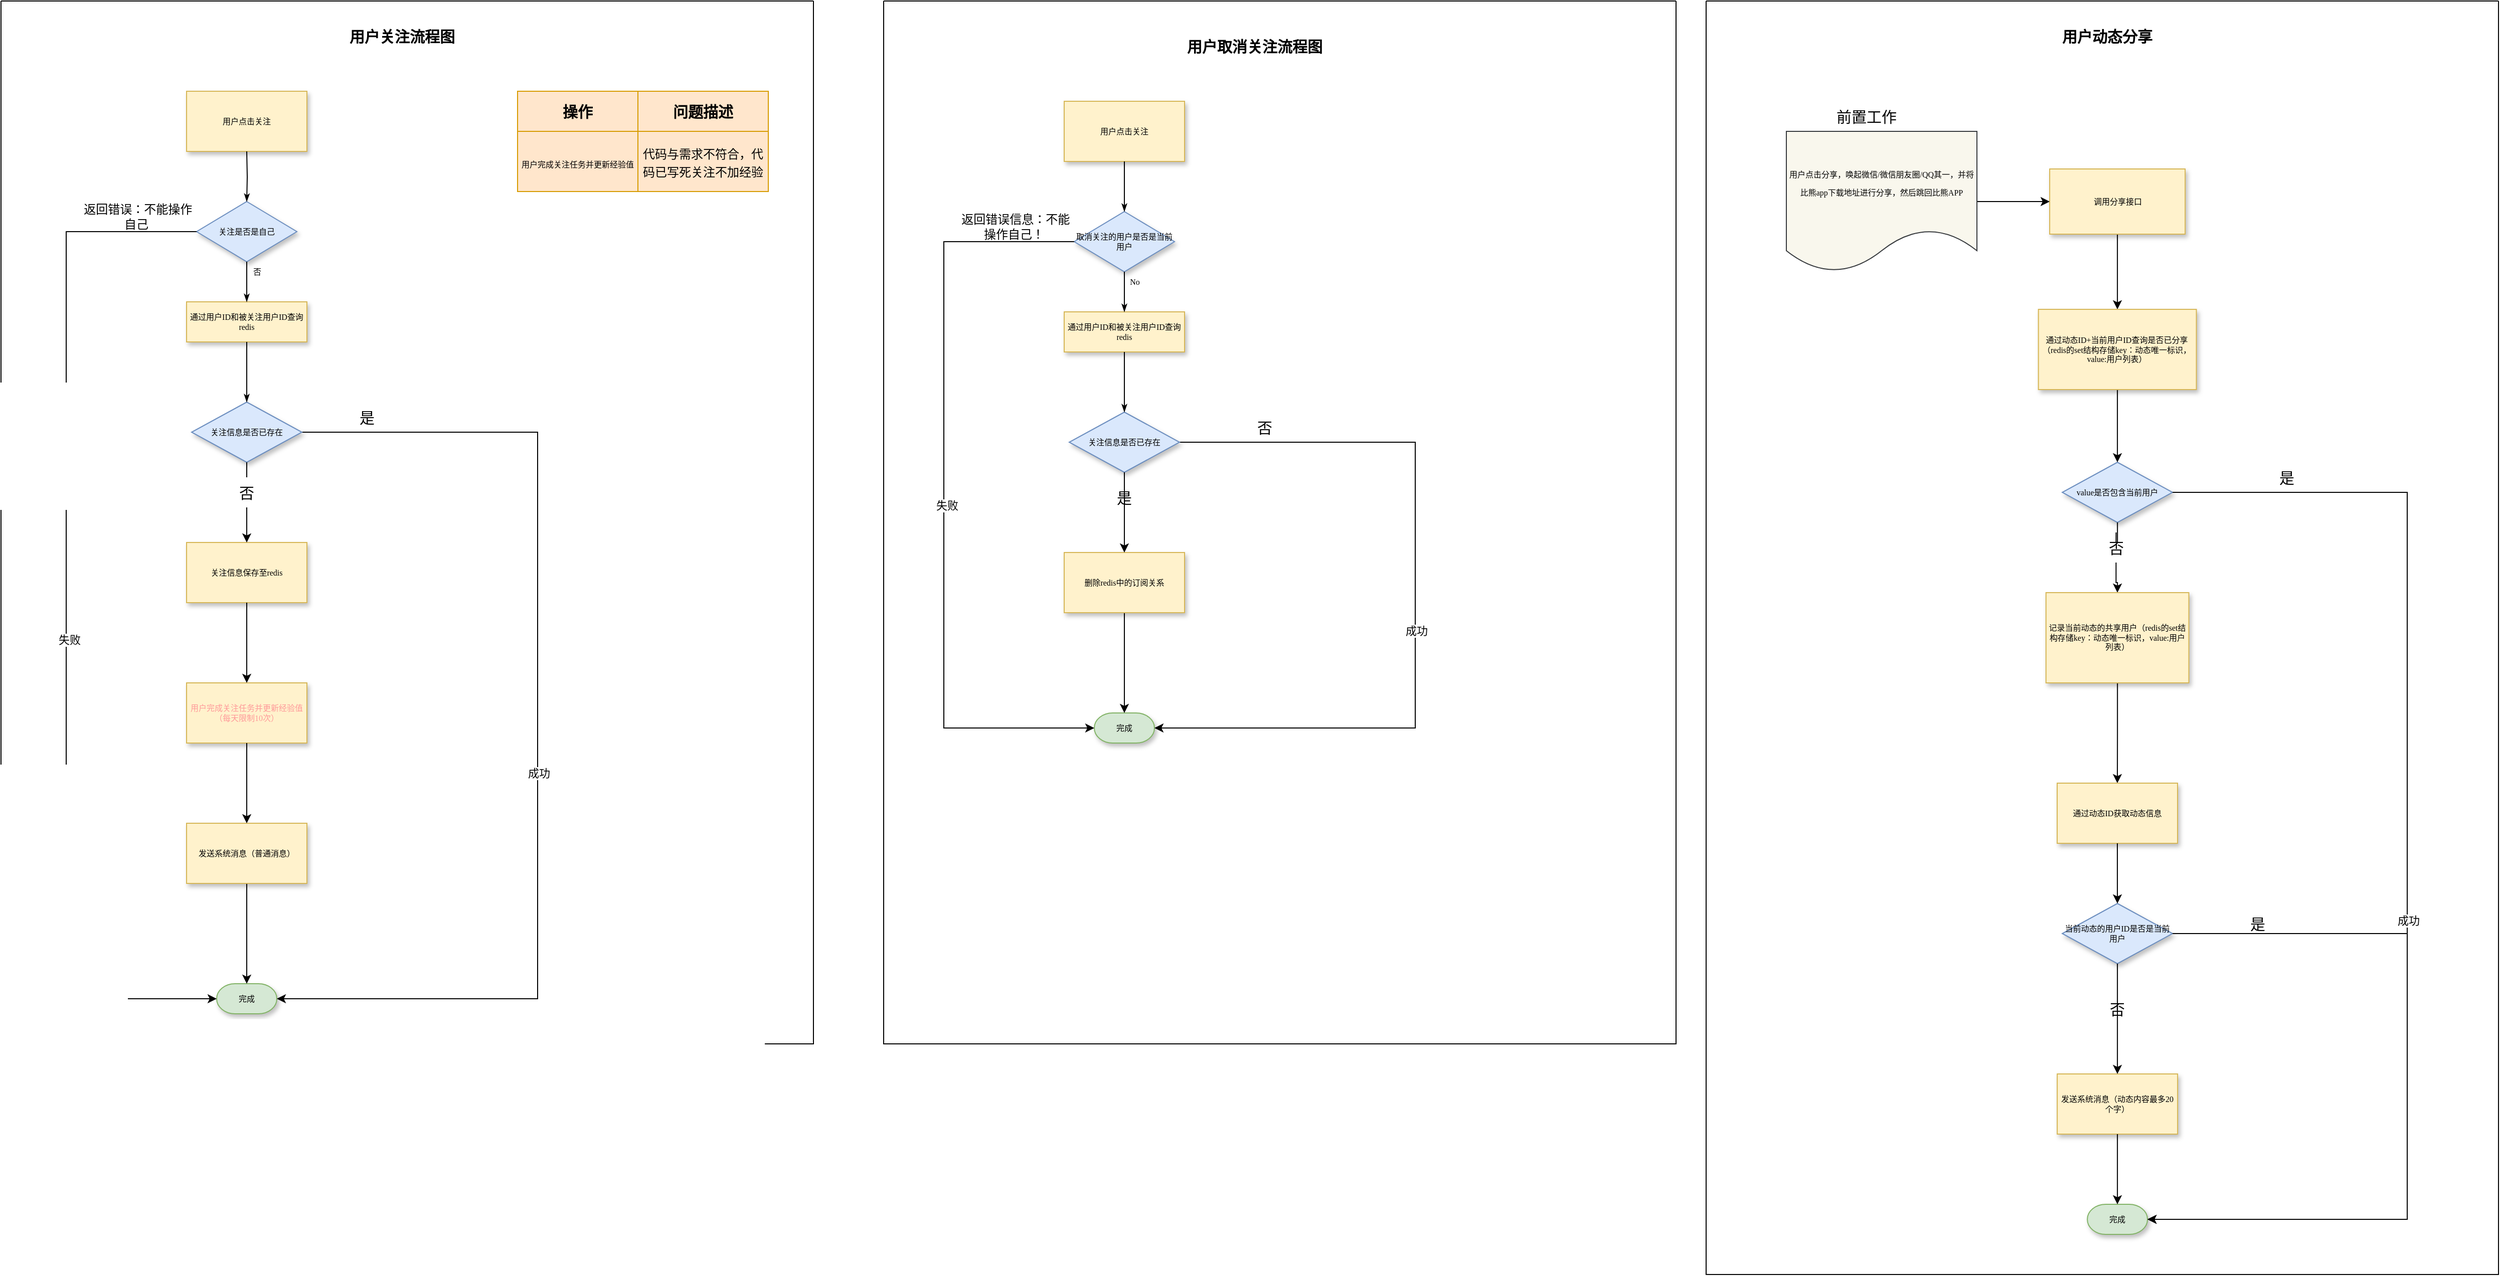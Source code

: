 <mxfile version="20.5.1" type="github">
  <diagram name="Page-1" id="edf60f1a-56cd-e834-aa8a-f176f3a09ee4">
    <mxGraphModel dx="1497" dy="4236" grid="1" gridSize="10" guides="1" tooltips="1" connect="1" arrows="1" fold="1" page="1" pageScale="1" pageWidth="1100" pageHeight="850" background="none" math="0" shadow="0">
      <root>
        <mxCell id="0" />
        <mxCell id="1" parent="0" />
        <mxCell id="u8aLhIWjFpgA2ZNdwiho-162" value="" style="swimlane;startSize=0;labelBackgroundColor=none;fontSize=15;fontColor=#000000;" vertex="1" parent="1">
          <mxGeometry x="50" y="-3060" width="810" height="1040" as="geometry" />
        </mxCell>
        <mxCell id="u8aLhIWjFpgA2ZNdwiho-105" value="用户点击关注" style="rounded=0;whiteSpace=wrap;html=1;shadow=1;labelBackgroundColor=none;strokeWidth=1;fontFamily=Verdana;fontSize=8;align=center;fillColor=#fff2cc;strokeColor=#d6b656;" vertex="1" parent="u8aLhIWjFpgA2ZNdwiho-162">
          <mxGeometry x="185" y="90" width="120" height="60" as="geometry" />
        </mxCell>
        <mxCell id="u8aLhIWjFpgA2ZNdwiho-109" value="关注是否是自己" style="rhombus;whiteSpace=wrap;html=1;rounded=0;shadow=1;labelBackgroundColor=none;strokeWidth=1;fontFamily=Verdana;fontSize=8;align=center;fillColor=#dae8fc;strokeColor=#6c8ebf;" vertex="1" parent="u8aLhIWjFpgA2ZNdwiho-162">
          <mxGeometry x="195" y="200" width="100" height="60" as="geometry" />
        </mxCell>
        <mxCell id="u8aLhIWjFpgA2ZNdwiho-104" style="edgeStyle=orthogonalEdgeStyle;rounded=0;html=1;labelBackgroundColor=none;startSize=5;endArrow=classicThin;endFill=1;endSize=5;jettySize=auto;orthogonalLoop=1;strokeWidth=1;fontFamily=Verdana;fontSize=8" edge="1" parent="u8aLhIWjFpgA2ZNdwiho-162" target="u8aLhIWjFpgA2ZNdwiho-109">
          <mxGeometry relative="1" as="geometry">
            <mxPoint x="245" y="150" as="sourcePoint" />
          </mxGeometry>
        </mxCell>
        <mxCell id="u8aLhIWjFpgA2ZNdwiho-111" value="通过用户ID和被关注用户ID查询redis" style="whiteSpace=wrap;html=1;rounded=0;shadow=1;labelBackgroundColor=none;strokeWidth=1;fontFamily=Verdana;fontSize=8;align=center;fillColor=#fff2cc;strokeColor=#d6b656;" vertex="1" parent="u8aLhIWjFpgA2ZNdwiho-162">
          <mxGeometry x="185" y="300" width="120" height="40" as="geometry" />
        </mxCell>
        <mxCell id="u8aLhIWjFpgA2ZNdwiho-106" value="否" style="edgeStyle=orthogonalEdgeStyle;rounded=0;html=1;labelBackgroundColor=none;startSize=5;endArrow=classicThin;endFill=1;endSize=5;jettySize=auto;orthogonalLoop=1;strokeWidth=1;fontFamily=Verdana;fontSize=8" edge="1" parent="u8aLhIWjFpgA2ZNdwiho-162" source="u8aLhIWjFpgA2ZNdwiho-109" target="u8aLhIWjFpgA2ZNdwiho-111">
          <mxGeometry x="-0.5" y="10" relative="1" as="geometry">
            <mxPoint as="offset" />
          </mxGeometry>
        </mxCell>
        <mxCell id="u8aLhIWjFpgA2ZNdwiho-112" value="完成" style="strokeWidth=1;html=1;shape=mxgraph.flowchart.terminator;whiteSpace=wrap;rounded=0;shadow=1;labelBackgroundColor=none;fontFamily=Verdana;fontSize=8;align=center;fillColor=#d5e8d4;strokeColor=#82b366;" vertex="1" parent="u8aLhIWjFpgA2ZNdwiho-162">
          <mxGeometry x="215" y="980" width="60" height="30" as="geometry" />
        </mxCell>
        <mxCell id="u8aLhIWjFpgA2ZNdwiho-107" style="edgeStyle=orthogonalEdgeStyle;rounded=0;orthogonalLoop=1;jettySize=auto;html=1;entryX=0;entryY=0.5;entryDx=0;entryDy=0;entryPerimeter=0;" edge="1" parent="u8aLhIWjFpgA2ZNdwiho-162" source="u8aLhIWjFpgA2ZNdwiho-109" target="u8aLhIWjFpgA2ZNdwiho-112">
          <mxGeometry relative="1" as="geometry">
            <Array as="points">
              <mxPoint x="65" y="230" />
              <mxPoint x="65" y="995" />
            </Array>
          </mxGeometry>
        </mxCell>
        <mxCell id="u8aLhIWjFpgA2ZNdwiho-108" value="失败" style="edgeLabel;html=1;align=center;verticalAlign=middle;resizable=0;points=[];" vertex="1" connectable="0" parent="u8aLhIWjFpgA2ZNdwiho-107">
          <mxGeometry x="0.028" y="3" relative="1" as="geometry">
            <mxPoint as="offset" />
          </mxGeometry>
        </mxCell>
        <mxCell id="u8aLhIWjFpgA2ZNdwiho-113" value="&amp;nbsp;返回错误：不能操作自己" style="text;html=1;strokeColor=none;fillColor=none;align=center;verticalAlign=middle;whiteSpace=wrap;rounded=0;" vertex="1" parent="u8aLhIWjFpgA2ZNdwiho-162">
          <mxGeometry x="75" y="200" width="120" height="30" as="geometry" />
        </mxCell>
        <mxCell id="u8aLhIWjFpgA2ZNdwiho-114" style="edgeStyle=orthogonalEdgeStyle;rounded=0;orthogonalLoop=1;jettySize=auto;html=1;entryX=1;entryY=0.5;entryDx=0;entryDy=0;entryPerimeter=0;" edge="1" parent="u8aLhIWjFpgA2ZNdwiho-162" source="u8aLhIWjFpgA2ZNdwiho-117" target="u8aLhIWjFpgA2ZNdwiho-112">
          <mxGeometry relative="1" as="geometry">
            <Array as="points">
              <mxPoint x="535" y="430" />
              <mxPoint x="535" y="995" />
            </Array>
          </mxGeometry>
        </mxCell>
        <mxCell id="u8aLhIWjFpgA2ZNdwiho-115" value="成功" style="edgeLabel;html=1;align=center;verticalAlign=middle;resizable=0;points=[];" vertex="1" connectable="0" parent="u8aLhIWjFpgA2ZNdwiho-114">
          <mxGeometry x="0.085" y="1" relative="1" as="geometry">
            <mxPoint as="offset" />
          </mxGeometry>
        </mxCell>
        <mxCell id="u8aLhIWjFpgA2ZNdwiho-117" value="关注信息是否已存在" style="rhombus;whiteSpace=wrap;html=1;rounded=0;shadow=1;labelBackgroundColor=none;strokeWidth=1;fontFamily=Verdana;fontSize=8;align=center;fillColor=#dae8fc;strokeColor=#6c8ebf;" vertex="1" parent="u8aLhIWjFpgA2ZNdwiho-162">
          <mxGeometry x="190" y="400" width="110" height="60" as="geometry" />
        </mxCell>
        <mxCell id="u8aLhIWjFpgA2ZNdwiho-110" style="edgeStyle=orthogonalEdgeStyle;rounded=0;html=1;labelBackgroundColor=none;startSize=5;endArrow=classicThin;endFill=1;endSize=5;jettySize=auto;orthogonalLoop=1;strokeWidth=1;fontFamily=Verdana;fontSize=8;entryX=0.5;entryY=0;entryDx=0;entryDy=0;" edge="1" parent="u8aLhIWjFpgA2ZNdwiho-162" source="u8aLhIWjFpgA2ZNdwiho-111" target="u8aLhIWjFpgA2ZNdwiho-117">
          <mxGeometry relative="1" as="geometry">
            <mxPoint x="245" y="390" as="targetPoint" />
          </mxGeometry>
        </mxCell>
        <mxCell id="u8aLhIWjFpgA2ZNdwiho-119" value="关注信息保存至redis" style="whiteSpace=wrap;html=1;fontSize=8;fontFamily=Verdana;rounded=0;shadow=1;labelBackgroundColor=none;strokeWidth=1;fillColor=#fff2cc;strokeColor=#d6b656;" vertex="1" parent="u8aLhIWjFpgA2ZNdwiho-162">
          <mxGeometry x="185" y="540" width="120" height="60" as="geometry" />
        </mxCell>
        <mxCell id="u8aLhIWjFpgA2ZNdwiho-121" value="&lt;span style=&quot;font-size: 8px;&quot;&gt;&lt;font color=&quot;#ff9999&quot;&gt;用户完成关注任务并更新经验值（每天限制10次）&lt;/font&gt;&lt;/span&gt;" style="whiteSpace=wrap;html=1;fontSize=8;fontFamily=Verdana;rounded=0;shadow=1;labelBackgroundColor=none;strokeWidth=1;fillColor=#fff2cc;strokeColor=#d6b656;" vertex="1" parent="u8aLhIWjFpgA2ZNdwiho-162">
          <mxGeometry x="185" y="680" width="120" height="60" as="geometry" />
        </mxCell>
        <mxCell id="u8aLhIWjFpgA2ZNdwiho-118" value="" style="edgeStyle=orthogonalEdgeStyle;rounded=0;orthogonalLoop=1;jettySize=auto;html=1;" edge="1" parent="u8aLhIWjFpgA2ZNdwiho-162" source="u8aLhIWjFpgA2ZNdwiho-119" target="u8aLhIWjFpgA2ZNdwiho-121">
          <mxGeometry relative="1" as="geometry" />
        </mxCell>
        <mxCell id="u8aLhIWjFpgA2ZNdwiho-135" style="edgeStyle=orthogonalEdgeStyle;rounded=0;orthogonalLoop=1;jettySize=auto;html=1;fontColor=#000000;" edge="1" parent="u8aLhIWjFpgA2ZNdwiho-162" source="u8aLhIWjFpgA2ZNdwiho-136" target="u8aLhIWjFpgA2ZNdwiho-112">
          <mxGeometry relative="1" as="geometry" />
        </mxCell>
        <mxCell id="u8aLhIWjFpgA2ZNdwiho-136" value="发送系统消息（普通消息）" style="whiteSpace=wrap;html=1;fontSize=8;fontFamily=Verdana;rounded=0;shadow=1;labelBackgroundColor=none;strokeWidth=1;fillColor=#fff2cc;strokeColor=#d6b656;" vertex="1" parent="u8aLhIWjFpgA2ZNdwiho-162">
          <mxGeometry x="185" y="820" width="120" height="60" as="geometry" />
        </mxCell>
        <mxCell id="u8aLhIWjFpgA2ZNdwiho-120" value="" style="edgeStyle=orthogonalEdgeStyle;rounded=0;orthogonalLoop=1;jettySize=auto;html=1;fontColor=#000000;" edge="1" parent="u8aLhIWjFpgA2ZNdwiho-162" source="u8aLhIWjFpgA2ZNdwiho-121" target="u8aLhIWjFpgA2ZNdwiho-136">
          <mxGeometry relative="1" as="geometry" />
        </mxCell>
        <mxCell id="u8aLhIWjFpgA2ZNdwiho-138" value="否" style="text;html=1;strokeColor=none;fillColor=none;align=center;verticalAlign=middle;whiteSpace=wrap;rounded=0;labelBackgroundColor=none;fontSize=15;fontColor=#000000;" vertex="1" parent="u8aLhIWjFpgA2ZNdwiho-162">
          <mxGeometry x="215" y="475" width="60" height="30" as="geometry" />
        </mxCell>
        <mxCell id="u8aLhIWjFpgA2ZNdwiho-116" value="" style="edgeStyle=orthogonalEdgeStyle;rounded=0;orthogonalLoop=1;jettySize=auto;html=1;startArrow=none;" edge="1" parent="u8aLhIWjFpgA2ZNdwiho-162" source="u8aLhIWjFpgA2ZNdwiho-138" target="u8aLhIWjFpgA2ZNdwiho-119">
          <mxGeometry relative="1" as="geometry">
            <Array as="points">
              <mxPoint x="245" y="500" />
              <mxPoint x="245" y="500" />
            </Array>
          </mxGeometry>
        </mxCell>
        <mxCell id="u8aLhIWjFpgA2ZNdwiho-139" value="" style="edgeStyle=orthogonalEdgeStyle;rounded=0;orthogonalLoop=1;jettySize=auto;html=1;endArrow=none;" edge="1" parent="u8aLhIWjFpgA2ZNdwiho-162" source="u8aLhIWjFpgA2ZNdwiho-117" target="u8aLhIWjFpgA2ZNdwiho-138">
          <mxGeometry relative="1" as="geometry">
            <mxPoint x="245" y="460" as="sourcePoint" />
            <mxPoint x="245" y="540" as="targetPoint" />
            <Array as="points">
              <mxPoint x="265" y="500" />
              <mxPoint x="265" y="500" />
            </Array>
          </mxGeometry>
        </mxCell>
        <mxCell id="u8aLhIWjFpgA2ZNdwiho-140" value="是" style="text;html=1;strokeColor=none;fillColor=none;align=center;verticalAlign=middle;whiteSpace=wrap;rounded=0;labelBackgroundColor=none;fontSize=15;fontColor=#000000;" vertex="1" parent="u8aLhIWjFpgA2ZNdwiho-162">
          <mxGeometry x="335" y="400" width="60" height="30" as="geometry" />
        </mxCell>
        <mxCell id="u8aLhIWjFpgA2ZNdwiho-147" value="" style="shape=table;startSize=0;container=1;collapsible=0;childLayout=tableLayout;labelBackgroundColor=none;fontSize=15;fillColor=#ffe6cc;strokeColor=#d79b00;" vertex="1" parent="u8aLhIWjFpgA2ZNdwiho-162">
          <mxGeometry x="515" y="90" width="250" height="100" as="geometry" />
        </mxCell>
        <mxCell id="u8aLhIWjFpgA2ZNdwiho-148" value="" style="shape=tableRow;horizontal=0;startSize=0;swimlaneHead=0;swimlaneBody=0;top=0;left=0;bottom=0;right=0;collapsible=0;dropTarget=0;fillColor=none;points=[[0,0.5],[1,0.5]];portConstraint=eastwest;labelBackgroundColor=none;fontSize=15;fontColor=#000000;" vertex="1" parent="u8aLhIWjFpgA2ZNdwiho-147">
          <mxGeometry width="250" height="40" as="geometry" />
        </mxCell>
        <mxCell id="u8aLhIWjFpgA2ZNdwiho-149" value="操作" style="shape=partialRectangle;html=1;whiteSpace=wrap;connectable=0;overflow=hidden;fillColor=none;top=0;left=0;bottom=0;right=0;pointerEvents=1;labelBackgroundColor=none;fontSize=15;fontColor=#000000;fontStyle=1" vertex="1" parent="u8aLhIWjFpgA2ZNdwiho-148">
          <mxGeometry width="120" height="40" as="geometry">
            <mxRectangle width="120" height="40" as="alternateBounds" />
          </mxGeometry>
        </mxCell>
        <mxCell id="u8aLhIWjFpgA2ZNdwiho-150" value="&lt;b&gt;问题描述&lt;/b&gt;" style="shape=partialRectangle;html=1;whiteSpace=wrap;connectable=0;overflow=hidden;fillColor=none;top=0;left=0;bottom=0;right=0;pointerEvents=1;labelBackgroundColor=none;fontSize=15;fontColor=#000000;" vertex="1" parent="u8aLhIWjFpgA2ZNdwiho-148">
          <mxGeometry x="120" width="130" height="40" as="geometry">
            <mxRectangle width="130" height="40" as="alternateBounds" />
          </mxGeometry>
        </mxCell>
        <mxCell id="u8aLhIWjFpgA2ZNdwiho-151" value="" style="shape=tableRow;horizontal=0;startSize=0;swimlaneHead=0;swimlaneBody=0;top=0;left=0;bottom=0;right=0;collapsible=0;dropTarget=0;fillColor=none;points=[[0,0.5],[1,0.5]];portConstraint=eastwest;labelBackgroundColor=none;fontSize=15;fontColor=#000000;" vertex="1" parent="u8aLhIWjFpgA2ZNdwiho-147">
          <mxGeometry y="40" width="250" height="60" as="geometry" />
        </mxCell>
        <mxCell id="u8aLhIWjFpgA2ZNdwiho-152" value="&lt;span style=&quot;font-family: Verdana; font-size: 8px;&quot;&gt;用户完成关注任务并更新经验值&lt;/span&gt;" style="shape=partialRectangle;html=1;whiteSpace=wrap;connectable=0;overflow=hidden;fillColor=none;top=0;left=0;bottom=0;right=0;pointerEvents=1;labelBackgroundColor=none;fontSize=15;fontColor=#000000;" vertex="1" parent="u8aLhIWjFpgA2ZNdwiho-151">
          <mxGeometry width="120" height="60" as="geometry">
            <mxRectangle width="120" height="60" as="alternateBounds" />
          </mxGeometry>
        </mxCell>
        <mxCell id="u8aLhIWjFpgA2ZNdwiho-153" value="&lt;span style=&quot;font-size: 12px;&quot;&gt;代码与需求不符合，代码已写死关注不加经验&lt;/span&gt;" style="shape=partialRectangle;html=1;whiteSpace=wrap;connectable=0;overflow=hidden;fillColor=none;top=0;left=0;bottom=0;right=0;pointerEvents=1;labelBackgroundColor=none;fontSize=15;fontColor=#000000;" vertex="1" parent="u8aLhIWjFpgA2ZNdwiho-151">
          <mxGeometry x="120" width="130" height="60" as="geometry">
            <mxRectangle width="130" height="60" as="alternateBounds" />
          </mxGeometry>
        </mxCell>
        <mxCell id="u8aLhIWjFpgA2ZNdwiho-163" value="&lt;b&gt;&lt;font style=&quot;font-size: 15px;&quot;&gt;用户关注流程图&lt;/font&gt;&lt;/b&gt;" style="text;html=1;strokeColor=none;fillColor=none;align=center;verticalAlign=middle;whiteSpace=wrap;rounded=0;labelBackgroundColor=none;fontColor=#000000;" vertex="1" parent="u8aLhIWjFpgA2ZNdwiho-162">
          <mxGeometry x="330" y="20" width="140" height="30" as="geometry" />
        </mxCell>
        <mxCell id="u8aLhIWjFpgA2ZNdwiho-164" value="" style="swimlane;startSize=0;labelBackgroundColor=none;fontSize=15;fontColor=#000000;" vertex="1" parent="1">
          <mxGeometry x="930" y="-3060" width="790" height="1040" as="geometry" />
        </mxCell>
        <mxCell id="u8aLhIWjFpgA2ZNdwiho-68" value="用户点击关注" style="rounded=0;whiteSpace=wrap;html=1;shadow=1;labelBackgroundColor=none;strokeWidth=1;fontFamily=Verdana;fontSize=8;align=center;fillColor=#fff2cc;strokeColor=#d6b656;" vertex="1" parent="u8aLhIWjFpgA2ZNdwiho-164">
          <mxGeometry x="180" y="100" width="120" height="60" as="geometry" />
        </mxCell>
        <mxCell id="u8aLhIWjFpgA2ZNdwiho-72" value="取消关注的用户是否是当前用户" style="rhombus;whiteSpace=wrap;html=1;rounded=0;shadow=1;labelBackgroundColor=none;strokeWidth=1;fontFamily=Verdana;fontSize=8;align=center;fillColor=#dae8fc;strokeColor=#6c8ebf;" vertex="1" parent="u8aLhIWjFpgA2ZNdwiho-164">
          <mxGeometry x="190" y="210" width="100" height="60" as="geometry" />
        </mxCell>
        <mxCell id="u8aLhIWjFpgA2ZNdwiho-67" style="edgeStyle=orthogonalEdgeStyle;rounded=0;html=1;labelBackgroundColor=none;startSize=5;endArrow=classicThin;endFill=1;endSize=5;jettySize=auto;orthogonalLoop=1;strokeWidth=1;fontFamily=Verdana;fontSize=8" edge="1" parent="u8aLhIWjFpgA2ZNdwiho-164" source="u8aLhIWjFpgA2ZNdwiho-68" target="u8aLhIWjFpgA2ZNdwiho-72">
          <mxGeometry relative="1" as="geometry" />
        </mxCell>
        <mxCell id="u8aLhIWjFpgA2ZNdwiho-74" value="通过用户ID和被关注用户ID查询redis" style="whiteSpace=wrap;html=1;rounded=0;shadow=1;labelBackgroundColor=none;strokeWidth=1;fontFamily=Verdana;fontSize=8;align=center;fillColor=#fff2cc;strokeColor=#d6b656;" vertex="1" parent="u8aLhIWjFpgA2ZNdwiho-164">
          <mxGeometry x="180" y="310" width="120" height="40" as="geometry" />
        </mxCell>
        <mxCell id="u8aLhIWjFpgA2ZNdwiho-69" value="No" style="edgeStyle=orthogonalEdgeStyle;rounded=0;html=1;labelBackgroundColor=none;startSize=5;endArrow=classicThin;endFill=1;endSize=5;jettySize=auto;orthogonalLoop=1;strokeWidth=1;fontFamily=Verdana;fontSize=8" edge="1" parent="u8aLhIWjFpgA2ZNdwiho-164" source="u8aLhIWjFpgA2ZNdwiho-72" target="u8aLhIWjFpgA2ZNdwiho-74">
          <mxGeometry x="-0.5" y="10" relative="1" as="geometry">
            <mxPoint as="offset" />
          </mxGeometry>
        </mxCell>
        <mxCell id="u8aLhIWjFpgA2ZNdwiho-75" value="完成" style="strokeWidth=1;html=1;shape=mxgraph.flowchart.terminator;whiteSpace=wrap;rounded=0;shadow=1;labelBackgroundColor=none;fontFamily=Verdana;fontSize=8;align=center;fillColor=#d5e8d4;strokeColor=#82b366;" vertex="1" parent="u8aLhIWjFpgA2ZNdwiho-164">
          <mxGeometry x="210" y="710" width="60" height="30" as="geometry" />
        </mxCell>
        <mxCell id="u8aLhIWjFpgA2ZNdwiho-70" style="edgeStyle=orthogonalEdgeStyle;rounded=0;orthogonalLoop=1;jettySize=auto;html=1;entryX=0;entryY=0.5;entryDx=0;entryDy=0;entryPerimeter=0;" edge="1" parent="u8aLhIWjFpgA2ZNdwiho-164" source="u8aLhIWjFpgA2ZNdwiho-72" target="u8aLhIWjFpgA2ZNdwiho-75">
          <mxGeometry relative="1" as="geometry">
            <Array as="points">
              <mxPoint x="60" y="240" />
              <mxPoint x="60" y="725" />
            </Array>
          </mxGeometry>
        </mxCell>
        <mxCell id="u8aLhIWjFpgA2ZNdwiho-71" value="失败" style="edgeLabel;html=1;align=center;verticalAlign=middle;resizable=0;points=[];" vertex="1" connectable="0" parent="u8aLhIWjFpgA2ZNdwiho-70">
          <mxGeometry x="0.028" y="3" relative="1" as="geometry">
            <mxPoint as="offset" />
          </mxGeometry>
        </mxCell>
        <mxCell id="u8aLhIWjFpgA2ZNdwiho-76" value="&amp;nbsp;返回错误信息：不能操作自己！" style="text;html=1;strokeColor=none;fillColor=none;align=center;verticalAlign=middle;whiteSpace=wrap;rounded=0;" vertex="1" parent="u8aLhIWjFpgA2ZNdwiho-164">
          <mxGeometry x="70" y="210" width="120" height="30" as="geometry" />
        </mxCell>
        <mxCell id="u8aLhIWjFpgA2ZNdwiho-77" style="edgeStyle=orthogonalEdgeStyle;rounded=0;orthogonalLoop=1;jettySize=auto;html=1;entryX=1;entryY=0.5;entryDx=0;entryDy=0;entryPerimeter=0;" edge="1" parent="u8aLhIWjFpgA2ZNdwiho-164" source="u8aLhIWjFpgA2ZNdwiho-80" target="u8aLhIWjFpgA2ZNdwiho-75">
          <mxGeometry relative="1" as="geometry">
            <Array as="points">
              <mxPoint x="530" y="440" />
              <mxPoint x="530" y="725" />
            </Array>
          </mxGeometry>
        </mxCell>
        <mxCell id="u8aLhIWjFpgA2ZNdwiho-78" value="成功" style="edgeLabel;html=1;align=center;verticalAlign=middle;resizable=0;points=[];" vertex="1" connectable="0" parent="u8aLhIWjFpgA2ZNdwiho-77">
          <mxGeometry x="0.085" y="1" relative="1" as="geometry">
            <mxPoint as="offset" />
          </mxGeometry>
        </mxCell>
        <mxCell id="u8aLhIWjFpgA2ZNdwiho-80" value="关注信息是否已存在" style="rhombus;whiteSpace=wrap;html=1;rounded=0;shadow=1;labelBackgroundColor=none;strokeWidth=1;fontFamily=Verdana;fontSize=8;align=center;fillColor=#dae8fc;strokeColor=#6c8ebf;" vertex="1" parent="u8aLhIWjFpgA2ZNdwiho-164">
          <mxGeometry x="185" y="410" width="110" height="60" as="geometry" />
        </mxCell>
        <mxCell id="u8aLhIWjFpgA2ZNdwiho-73" style="edgeStyle=orthogonalEdgeStyle;rounded=0;html=1;labelBackgroundColor=none;startSize=5;endArrow=classicThin;endFill=1;endSize=5;jettySize=auto;orthogonalLoop=1;strokeWidth=1;fontFamily=Verdana;fontSize=8;entryX=0.5;entryY=0;entryDx=0;entryDy=0;" edge="1" parent="u8aLhIWjFpgA2ZNdwiho-164" source="u8aLhIWjFpgA2ZNdwiho-74" target="u8aLhIWjFpgA2ZNdwiho-80">
          <mxGeometry relative="1" as="geometry">
            <mxPoint x="240" y="400" as="targetPoint" />
          </mxGeometry>
        </mxCell>
        <mxCell id="u8aLhIWjFpgA2ZNdwiho-81" value="" style="edgeStyle=orthogonalEdgeStyle;rounded=0;orthogonalLoop=1;jettySize=auto;html=1;" edge="1" parent="u8aLhIWjFpgA2ZNdwiho-164" source="u8aLhIWjFpgA2ZNdwiho-82" target="u8aLhIWjFpgA2ZNdwiho-75">
          <mxGeometry relative="1" as="geometry">
            <mxPoint x="240" y="690" as="targetPoint" />
          </mxGeometry>
        </mxCell>
        <mxCell id="u8aLhIWjFpgA2ZNdwiho-82" value="删除redis中的订阅关系" style="whiteSpace=wrap;html=1;fontSize=8;fontFamily=Verdana;rounded=0;shadow=1;labelBackgroundColor=none;strokeWidth=1;fillColor=#fff2cc;strokeColor=#d6b656;" vertex="1" parent="u8aLhIWjFpgA2ZNdwiho-164">
          <mxGeometry x="180" y="550" width="120" height="60" as="geometry" />
        </mxCell>
        <mxCell id="u8aLhIWjFpgA2ZNdwiho-79" value="" style="edgeStyle=orthogonalEdgeStyle;rounded=0;orthogonalLoop=1;jettySize=auto;html=1;" edge="1" parent="u8aLhIWjFpgA2ZNdwiho-164" source="u8aLhIWjFpgA2ZNdwiho-80" target="u8aLhIWjFpgA2ZNdwiho-82">
          <mxGeometry relative="1" as="geometry" />
        </mxCell>
        <mxCell id="u8aLhIWjFpgA2ZNdwiho-102" value="&lt;b&gt;&lt;font style=&quot;font-size: 15px;&quot;&gt;用户取消关注流程图&lt;/font&gt;&lt;/b&gt;" style="text;html=1;strokeColor=none;fillColor=none;align=center;verticalAlign=middle;whiteSpace=wrap;rounded=0;labelBackgroundColor=none;fontColor=#000000;" vertex="1" parent="u8aLhIWjFpgA2ZNdwiho-164">
          <mxGeometry x="300" y="30" width="140" height="30" as="geometry" />
        </mxCell>
        <mxCell id="u8aLhIWjFpgA2ZNdwiho-143" value="是" style="text;html=1;strokeColor=none;fillColor=none;align=center;verticalAlign=middle;whiteSpace=wrap;rounded=0;labelBackgroundColor=none;fontSize=15;fontColor=#000000;" vertex="1" parent="u8aLhIWjFpgA2ZNdwiho-164">
          <mxGeometry x="205" y="480" width="70" height="30" as="geometry" />
        </mxCell>
        <mxCell id="u8aLhIWjFpgA2ZNdwiho-146" value="否" style="text;html=1;strokeColor=none;fillColor=none;align=center;verticalAlign=middle;whiteSpace=wrap;rounded=0;labelBackgroundColor=none;fontSize=15;fontColor=#000000;" vertex="1" parent="u8aLhIWjFpgA2ZNdwiho-164">
          <mxGeometry x="350" y="410" width="60" height="30" as="geometry" />
        </mxCell>
        <mxCell id="u8aLhIWjFpgA2ZNdwiho-165" value="" style="swimlane;startSize=0;labelBackgroundColor=none;fontSize=15;fontColor=#000000;" vertex="1" parent="1">
          <mxGeometry x="1750" y="-3060" width="790" height="1270" as="geometry" />
        </mxCell>
        <mxCell id="u8aLhIWjFpgA2ZNdwiho-222" style="edgeStyle=orthogonalEdgeStyle;rounded=0;orthogonalLoop=1;jettySize=auto;html=1;fontSize=15;fontColor=#000000;" edge="1" parent="u8aLhIWjFpgA2ZNdwiho-165" source="u8aLhIWjFpgA2ZNdwiho-166" target="u8aLhIWjFpgA2ZNdwiho-203">
          <mxGeometry relative="1" as="geometry" />
        </mxCell>
        <mxCell id="u8aLhIWjFpgA2ZNdwiho-166" value="调用分享接口" style="rounded=0;whiteSpace=wrap;html=1;shadow=1;labelBackgroundColor=none;strokeWidth=1;fontFamily=Verdana;fontSize=8;align=center;fillColor=#fff2cc;strokeColor=#d6b656;" vertex="1" parent="u8aLhIWjFpgA2ZNdwiho-165">
          <mxGeometry x="342.53" y="167.5" width="135.05" height="65" as="geometry" />
        </mxCell>
        <mxCell id="u8aLhIWjFpgA2ZNdwiho-208" style="edgeStyle=orthogonalEdgeStyle;rounded=0;orthogonalLoop=1;jettySize=auto;html=1;entryX=0.5;entryY=0;entryDx=0;entryDy=0;fontSize=15;fontColor=#000000;startArrow=none;" edge="1" parent="u8aLhIWjFpgA2ZNdwiho-165" source="u8aLhIWjFpgA2ZNdwiho-194" target="u8aLhIWjFpgA2ZNdwiho-196">
          <mxGeometry relative="1" as="geometry" />
        </mxCell>
        <mxCell id="u8aLhIWjFpgA2ZNdwiho-167" value="value是否包含当前用户" style="rhombus;whiteSpace=wrap;html=1;rounded=0;shadow=1;labelBackgroundColor=none;strokeWidth=1;fontFamily=Verdana;fontSize=8;align=center;fillColor=#dae8fc;strokeColor=#6c8ebf;" vertex="1" parent="u8aLhIWjFpgA2ZNdwiho-165">
          <mxGeometry x="355.07" y="460" width="109.98" height="60" as="geometry" />
        </mxCell>
        <mxCell id="u8aLhIWjFpgA2ZNdwiho-182" value="&lt;span style=&quot;font-size: 15px;&quot;&gt;&lt;b&gt;用户动态分享&lt;/b&gt;&lt;/span&gt;" style="text;html=1;strokeColor=none;fillColor=none;align=center;verticalAlign=middle;whiteSpace=wrap;rounded=0;labelBackgroundColor=none;fontColor=#000000;" vertex="1" parent="u8aLhIWjFpgA2ZNdwiho-165">
          <mxGeometry x="330" y="20" width="140" height="30" as="geometry" />
        </mxCell>
        <mxCell id="u8aLhIWjFpgA2ZNdwiho-184" value="是" style="text;html=1;strokeColor=none;fillColor=none;align=center;verticalAlign=middle;whiteSpace=wrap;rounded=0;labelBackgroundColor=none;fontSize=15;fontColor=#000000;" vertex="1" parent="u8aLhIWjFpgA2ZNdwiho-165">
          <mxGeometry x="548.68" y="460" width="60" height="30" as="geometry" />
        </mxCell>
        <mxCell id="u8aLhIWjFpgA2ZNdwiho-188" style="edgeStyle=orthogonalEdgeStyle;rounded=0;orthogonalLoop=1;jettySize=auto;html=1;fontSize=15;fontColor=#000000;" edge="1" parent="u8aLhIWjFpgA2ZNdwiho-165" source="u8aLhIWjFpgA2ZNdwiho-186" target="u8aLhIWjFpgA2ZNdwiho-166">
          <mxGeometry relative="1" as="geometry" />
        </mxCell>
        <mxCell id="u8aLhIWjFpgA2ZNdwiho-186" value="&lt;span style=&quot;font-family: Verdana; font-size: 8px;&quot;&gt;用户点击分享，唤起微信/微信朋友圈/QQ其一，并将比熊app下载地址进行分享，然后跳回比熊APP&lt;/span&gt;" style="shape=document;whiteSpace=wrap;html=1;boundedLbl=1;labelBackgroundColor=none;fontSize=15;fillColor=#f9f7ed;strokeColor=#36393d;" vertex="1" parent="u8aLhIWjFpgA2ZNdwiho-165">
          <mxGeometry x="80" y="130" width="190" height="140" as="geometry" />
        </mxCell>
        <mxCell id="u8aLhIWjFpgA2ZNdwiho-187" value="前置工作" style="text;html=1;strokeColor=none;fillColor=none;align=center;verticalAlign=middle;whiteSpace=wrap;rounded=0;labelBackgroundColor=none;fontSize=15;fontColor=#000000;" vertex="1" parent="u8aLhIWjFpgA2ZNdwiho-165">
          <mxGeometry x="120" y="100" width="80" height="30" as="geometry" />
        </mxCell>
        <mxCell id="u8aLhIWjFpgA2ZNdwiho-215" style="edgeStyle=orthogonalEdgeStyle;rounded=0;orthogonalLoop=1;jettySize=auto;html=1;entryX=0.5;entryY=0;entryDx=0;entryDy=0;fontSize=15;fontColor=#000000;" edge="1" parent="u8aLhIWjFpgA2ZNdwiho-165" source="u8aLhIWjFpgA2ZNdwiho-196" target="u8aLhIWjFpgA2ZNdwiho-200">
          <mxGeometry relative="1" as="geometry" />
        </mxCell>
        <mxCell id="u8aLhIWjFpgA2ZNdwiho-196" value="记录当前动态的共享用户（redis的set结构存储key：动态唯一标识，value:用户列表）" style="whiteSpace=wrap;html=1;fontSize=8;fontFamily=Verdana;rounded=0;shadow=1;labelBackgroundColor=none;strokeWidth=1;fillColor=#fff2cc;strokeColor=#d6b656;" vertex="1" parent="u8aLhIWjFpgA2ZNdwiho-165">
          <mxGeometry x="338.85" y="590" width="142.42" height="90" as="geometry" />
        </mxCell>
        <mxCell id="u8aLhIWjFpgA2ZNdwiho-200" value="通过动态ID获取动态信息" style="whiteSpace=wrap;html=1;fontSize=8;fontFamily=Verdana;rounded=0;shadow=1;labelBackgroundColor=none;strokeWidth=1;fillColor=#fff2cc;strokeColor=#d6b656;" vertex="1" parent="u8aLhIWjFpgA2ZNdwiho-165">
          <mxGeometry x="350.0" y="780" width="120" height="60" as="geometry" />
        </mxCell>
        <mxCell id="u8aLhIWjFpgA2ZNdwiho-205" style="edgeStyle=orthogonalEdgeStyle;rounded=0;orthogonalLoop=1;jettySize=auto;html=1;entryX=0.5;entryY=0;entryDx=0;entryDy=0;fontSize=15;fontColor=#000000;" edge="1" parent="u8aLhIWjFpgA2ZNdwiho-165" source="u8aLhIWjFpgA2ZNdwiho-203" target="u8aLhIWjFpgA2ZNdwiho-167">
          <mxGeometry relative="1" as="geometry" />
        </mxCell>
        <mxCell id="u8aLhIWjFpgA2ZNdwiho-203" value="通过动态ID+当前用户ID查询是否已分享（redis的set结构存储key：动态唯一标识，value:用户列表）" style="rounded=0;whiteSpace=wrap;html=1;shadow=1;labelBackgroundColor=none;strokeWidth=1;fontFamily=Verdana;fontSize=8;align=center;fillColor=#fff2cc;strokeColor=#d6b656;" vertex="1" parent="u8aLhIWjFpgA2ZNdwiho-165">
          <mxGeometry x="331.32" y="307.5" width="157.47" height="80" as="geometry" />
        </mxCell>
        <mxCell id="u8aLhIWjFpgA2ZNdwiho-194" value="否" style="text;html=1;strokeColor=none;fillColor=none;align=center;verticalAlign=middle;whiteSpace=wrap;rounded=0;labelBackgroundColor=none;fontSize=15;fontColor=#000000;" vertex="1" parent="u8aLhIWjFpgA2ZNdwiho-165">
          <mxGeometry x="378.74" y="530" width="60" height="30" as="geometry" />
        </mxCell>
        <mxCell id="u8aLhIWjFpgA2ZNdwiho-209" value="" style="edgeStyle=orthogonalEdgeStyle;rounded=0;orthogonalLoop=1;jettySize=auto;html=1;entryX=0.5;entryY=0;entryDx=0;entryDy=0;fontSize=15;fontColor=#000000;endArrow=none;" edge="1" parent="u8aLhIWjFpgA2ZNdwiho-165" source="u8aLhIWjFpgA2ZNdwiho-167" target="u8aLhIWjFpgA2ZNdwiho-194">
          <mxGeometry relative="1" as="geometry">
            <mxPoint x="2148.73" y="-2550" as="sourcePoint" />
            <mxPoint x="2148.73" y="-2480" as="targetPoint" />
          </mxGeometry>
        </mxCell>
        <mxCell id="u8aLhIWjFpgA2ZNdwiho-211" value="当前动态的用户ID是否是当前用户" style="rhombus;whiteSpace=wrap;html=1;rounded=0;shadow=1;labelBackgroundColor=none;strokeWidth=1;fontFamily=Verdana;fontSize=8;align=center;fillColor=#dae8fc;strokeColor=#6c8ebf;" vertex="1" parent="u8aLhIWjFpgA2ZNdwiho-165">
          <mxGeometry x="355.07" y="900" width="109.98" height="60" as="geometry" />
        </mxCell>
        <mxCell id="u8aLhIWjFpgA2ZNdwiho-216" style="edgeStyle=orthogonalEdgeStyle;rounded=0;orthogonalLoop=1;jettySize=auto;html=1;entryX=0.5;entryY=0;entryDx=0;entryDy=0;fontSize=15;fontColor=#000000;" edge="1" parent="u8aLhIWjFpgA2ZNdwiho-165" source="u8aLhIWjFpgA2ZNdwiho-200" target="u8aLhIWjFpgA2ZNdwiho-211">
          <mxGeometry relative="1" as="geometry" />
        </mxCell>
        <mxCell id="u8aLhIWjFpgA2ZNdwiho-214" value="发送系统消息（动态内容最多20个字）" style="whiteSpace=wrap;html=1;fontSize=8;fontFamily=Verdana;rounded=0;shadow=1;labelBackgroundColor=none;strokeWidth=1;fillColor=#fff2cc;strokeColor=#d6b656;" vertex="1" parent="u8aLhIWjFpgA2ZNdwiho-165">
          <mxGeometry x="350.06" y="1070" width="120" height="60" as="geometry" />
        </mxCell>
        <mxCell id="u8aLhIWjFpgA2ZNdwiho-217" style="edgeStyle=orthogonalEdgeStyle;rounded=0;orthogonalLoop=1;jettySize=auto;html=1;fontSize=15;fontColor=#000000;" edge="1" parent="u8aLhIWjFpgA2ZNdwiho-165" source="u8aLhIWjFpgA2ZNdwiho-211" target="u8aLhIWjFpgA2ZNdwiho-214">
          <mxGeometry relative="1" as="geometry" />
        </mxCell>
        <mxCell id="u8aLhIWjFpgA2ZNdwiho-171" value="完成" style="strokeWidth=1;html=1;shape=mxgraph.flowchart.terminator;whiteSpace=wrap;rounded=0;shadow=1;labelBackgroundColor=none;fontFamily=Verdana;fontSize=8;align=center;fillColor=#d5e8d4;strokeColor=#82b366;" vertex="1" parent="u8aLhIWjFpgA2ZNdwiho-165">
          <mxGeometry x="380.06" y="1200" width="60" height="30" as="geometry" />
        </mxCell>
        <mxCell id="u8aLhIWjFpgA2ZNdwiho-175" style="edgeStyle=orthogonalEdgeStyle;rounded=0;orthogonalLoop=1;jettySize=auto;html=1;exitX=1;exitY=0.5;exitDx=0;exitDy=0;" edge="1" parent="u8aLhIWjFpgA2ZNdwiho-165" source="u8aLhIWjFpgA2ZNdwiho-167" target="u8aLhIWjFpgA2ZNdwiho-171">
          <mxGeometry relative="1" as="geometry">
            <Array as="points">
              <mxPoint x="699" y="490" />
              <mxPoint x="699" y="1215" />
            </Array>
            <mxPoint x="438.68" y="850" as="targetPoint" />
          </mxGeometry>
        </mxCell>
        <mxCell id="u8aLhIWjFpgA2ZNdwiho-176" value="成功" style="edgeLabel;html=1;align=center;verticalAlign=middle;resizable=0;points=[];" vertex="1" connectable="0" parent="u8aLhIWjFpgA2ZNdwiho-175">
          <mxGeometry x="0.085" y="1" relative="1" as="geometry">
            <mxPoint as="offset" />
          </mxGeometry>
        </mxCell>
        <mxCell id="u8aLhIWjFpgA2ZNdwiho-220" style="edgeStyle=orthogonalEdgeStyle;rounded=0;orthogonalLoop=1;jettySize=auto;html=1;fontSize=15;fontColor=#000000;" edge="1" parent="u8aLhIWjFpgA2ZNdwiho-165" source="u8aLhIWjFpgA2ZNdwiho-214" target="u8aLhIWjFpgA2ZNdwiho-171">
          <mxGeometry relative="1" as="geometry" />
        </mxCell>
        <mxCell id="u8aLhIWjFpgA2ZNdwiho-221" style="edgeStyle=orthogonalEdgeStyle;rounded=0;orthogonalLoop=1;jettySize=auto;html=1;entryX=1;entryY=0.5;entryDx=0;entryDy=0;entryPerimeter=0;fontSize=15;fontColor=#000000;" edge="1" parent="u8aLhIWjFpgA2ZNdwiho-165" source="u8aLhIWjFpgA2ZNdwiho-211" target="u8aLhIWjFpgA2ZNdwiho-171">
          <mxGeometry relative="1" as="geometry">
            <Array as="points">
              <mxPoint x="699" y="930" />
              <mxPoint x="699" y="1215" />
            </Array>
          </mxGeometry>
        </mxCell>
        <mxCell id="u8aLhIWjFpgA2ZNdwiho-223" value="是" style="text;html=1;strokeColor=none;fillColor=none;align=center;verticalAlign=middle;whiteSpace=wrap;rounded=0;labelBackgroundColor=none;fontSize=15;fontColor=#000000;" vertex="1" parent="u8aLhIWjFpgA2ZNdwiho-165">
          <mxGeometry x="520" y="905" width="60" height="30" as="geometry" />
        </mxCell>
        <mxCell id="u8aLhIWjFpgA2ZNdwiho-224" value="否" style="text;html=1;strokeColor=none;fillColor=none;align=center;verticalAlign=middle;whiteSpace=wrap;rounded=0;labelBackgroundColor=none;fontSize=15;fontColor=#000000;" vertex="1" parent="u8aLhIWjFpgA2ZNdwiho-165">
          <mxGeometry x="380" y="990" width="60" height="30" as="geometry" />
        </mxCell>
      </root>
    </mxGraphModel>
  </diagram>
</mxfile>

